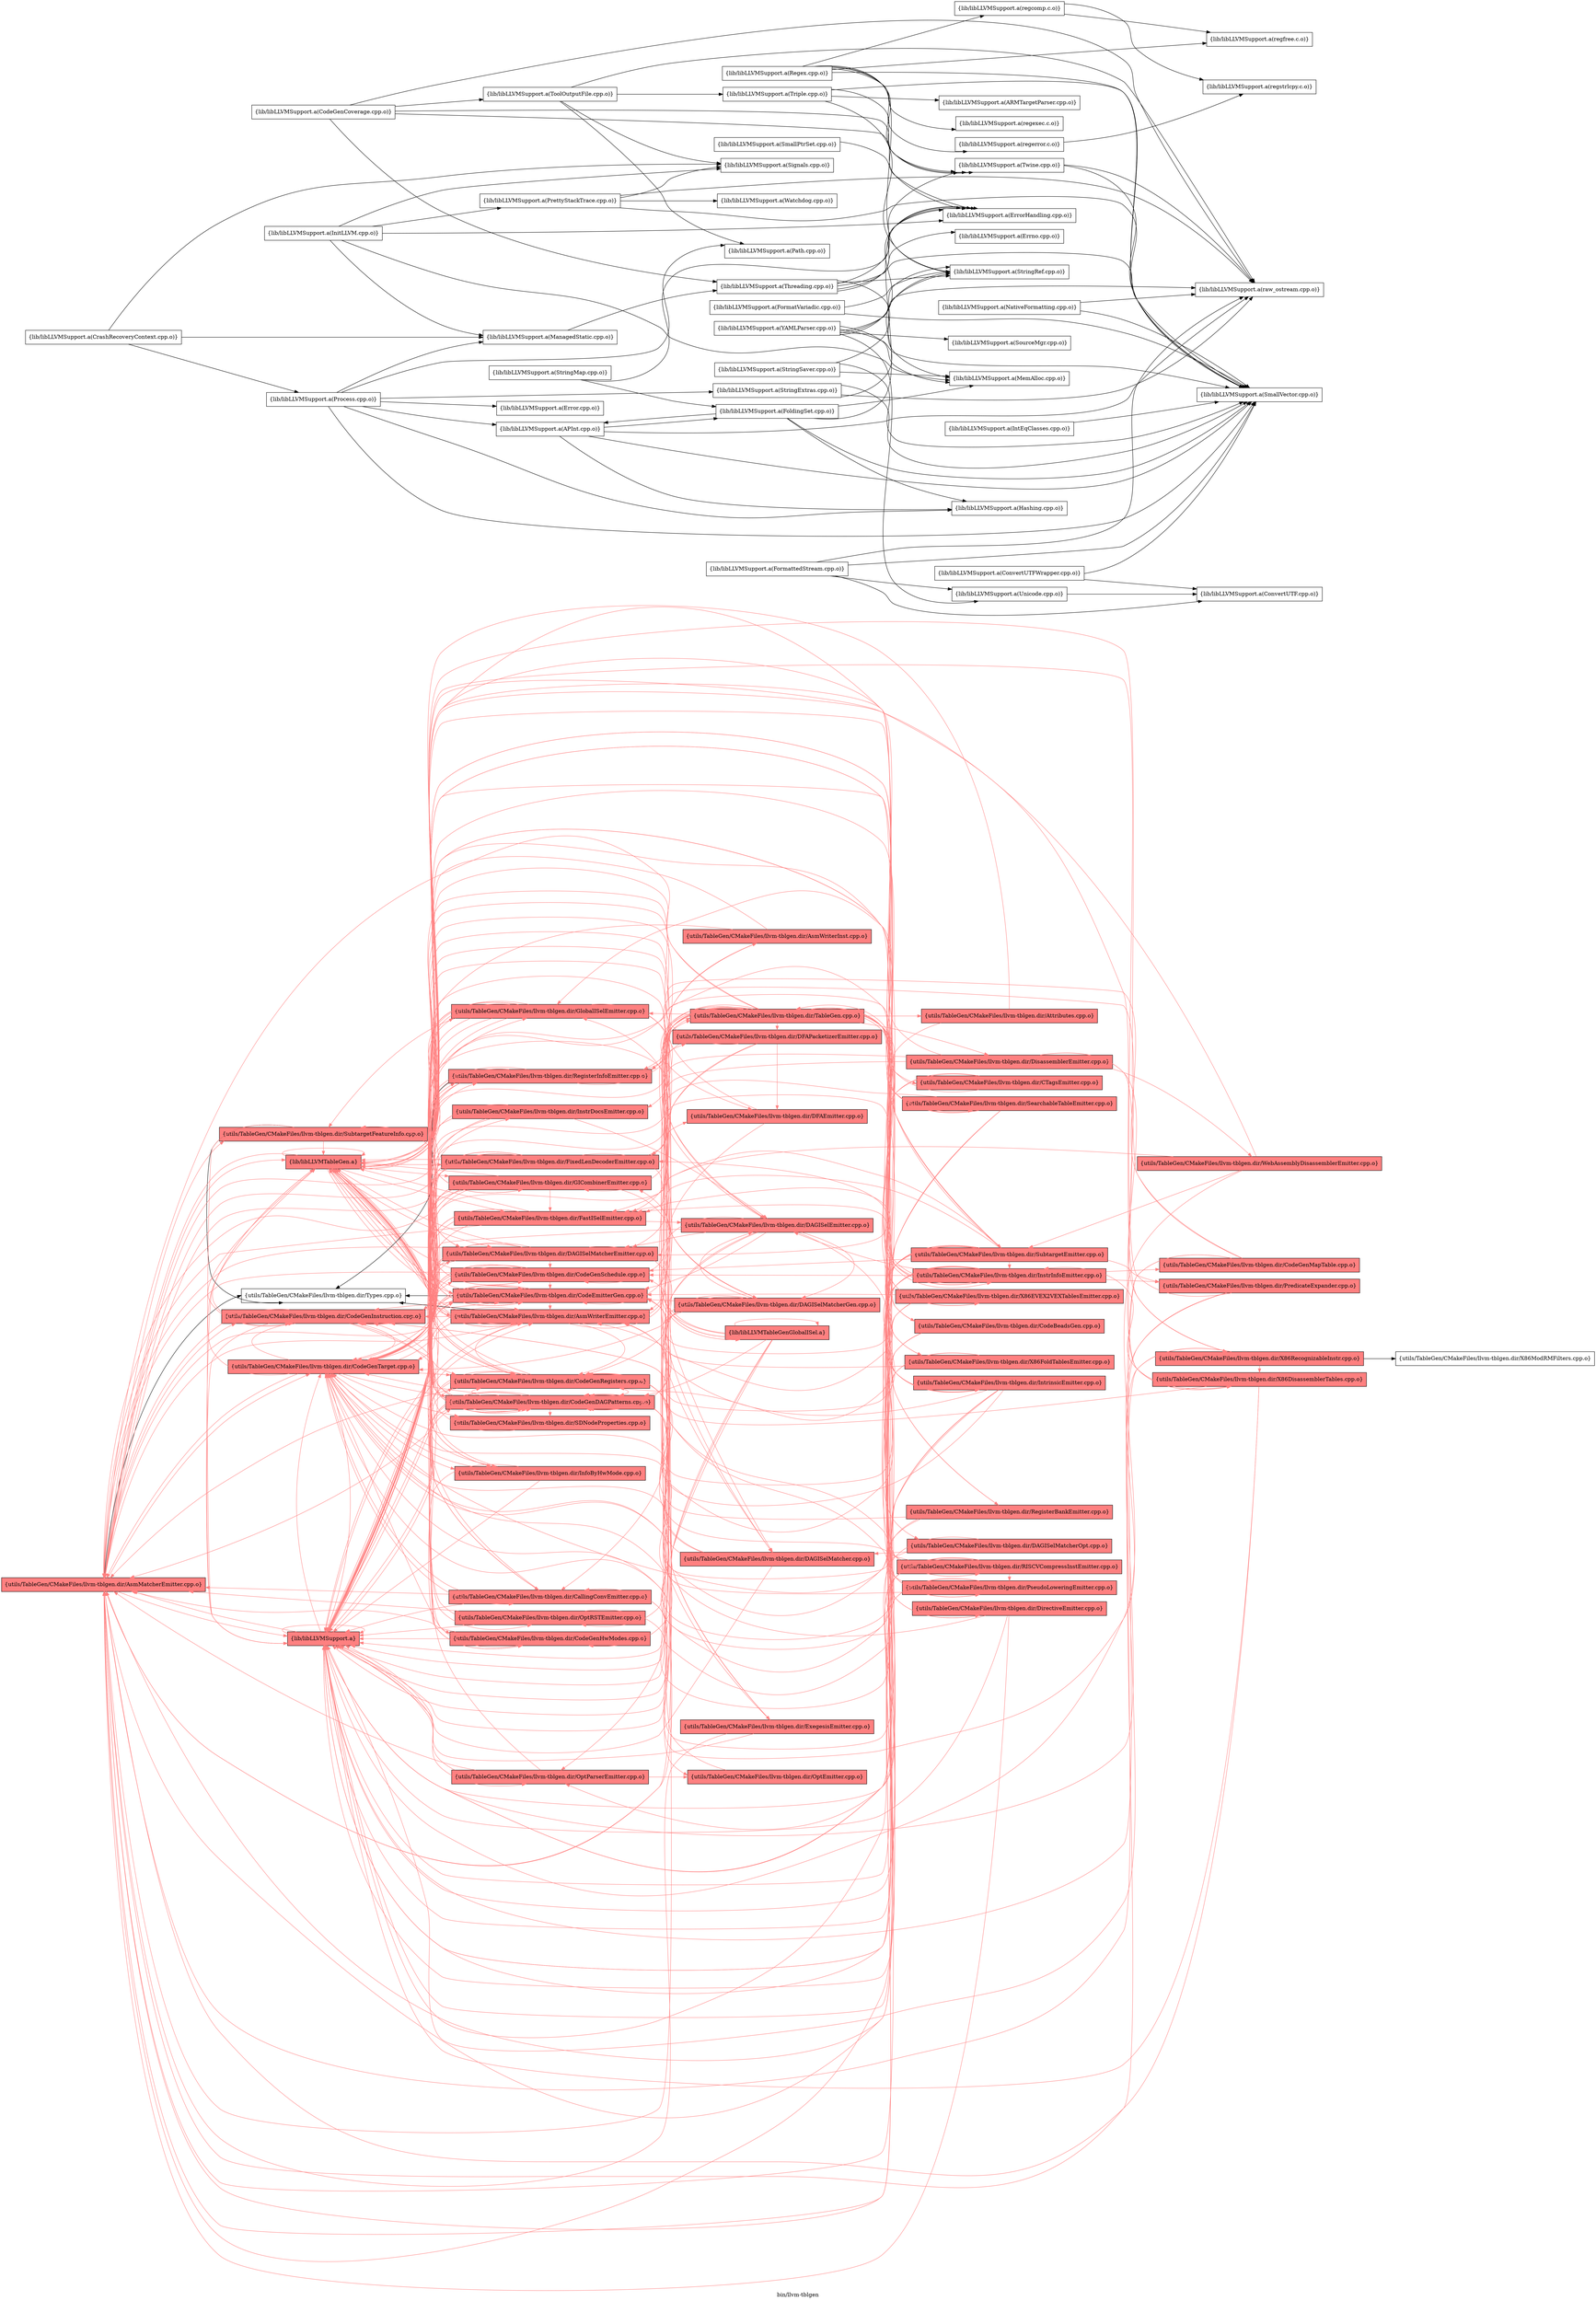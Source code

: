 digraph "bin/llvm-tblgen" {
	label="bin/llvm-tblgen";
	rankdir="LR"
	{ rank=same; Node0x558a8b629988;  }
	{ rank=same; Node0x558a8b62b5f8; Node0x558a8b629848; Node0x558a8b6287b8; Node0x558a8b6278b8; Node0x558a8b628948; Node0x558a8b62b198;  }
	{ rank=same; Node0x558a8b62b2d8; Node0x558a8b62b5a8; Node0x558a8b629cf8; Node0x558a8b62a018; Node0x558a8b62af68; Node0x558a8b629398; Node0x558a8b628998; Node0x558a8b62c188; Node0x558a8b628d08; Node0x558a8b627f48; Node0x558a8b627db8; Node0x558a8b627b38; Node0x558a8b62a068; Node0x558a8b62bb98; Node0x558a8b62b968; Node0x558a8b628628; Node0x558a8b627408; Node0x558a8b6279a8;  }
	{ rank=same; Node0x558a8b62a608; Node0x558a8b628498; Node0x558a8b62c278; Node0x558a8b6290c8; Node0x558a8b6277c8; Node0x558a8b628358; Node0x558a8b629f78; Node0x558a8b62b6e8; Node0x558a8b62a248; Node0x558a8b62b1e8;  }
	{ rank=same; Node0x558a8b629e88; Node0x558a8b62c138; Node0x558a8b62a658; Node0x558a8b62b878; Node0x558a8b6296b8; Node0x558a8b62afb8; Node0x558a8b628d58; Node0x558a8b628858; Node0x558a8b62a838; Node0x558a8b6297a8; Node0x558a8b6294d8; Node0x558a8b62c1d8; Node0x558a8b62b508; Node0x558a8b628ee8; Node0x558a8b627a98;  }
	{ rank=same; Node0x558a8b627688; Node0x558a8b62a5b8; Node0x558a8b62a3d8; Node0x558a8b62add8; Node0x558a8b629488;  }

	Node0x558a8b629988 [shape=record,shape=box,style=filled,fillcolor="1.000000 0.5 1",group=1,label="{utils/TableGen/CMakeFiles/llvm-tblgen.dir/AsmMatcherEmitter.cpp.o}"];
	Node0x558a8b629988 -> Node0x558a8b62b5f8[color="1.000000 0.5 1"];
	Node0x558a8b629988 -> Node0x558a8b629848[color="1.000000 0.5 1"];
	Node0x558a8b629988 -> Node0x558a8b6287b8[color="1.000000 0.5 1"];
	Node0x558a8b629988 -> Node0x558a8b6278b8;
	Node0x558a8b629988 -> Node0x558a8b628948[color="1.000000 0.5 1"];
	Node0x558a8b629988 -> Node0x558a8b62b198[color="1.000000 0.5 1"];
	Node0x558a8b62b5f8 [shape=record,shape=box,style=filled,fillcolor="1.000000 0.5 1",group=1,label="{utils/TableGen/CMakeFiles/llvm-tblgen.dir/CodeGenInstruction.cpp.o}"];
	Node0x558a8b62b5f8 -> Node0x558a8b629988[color="1.000000 0.5 1"];
	Node0x558a8b62b5f8 -> Node0x558a8b62b2d8[color="1.000000 0.5 1"];
	Node0x558a8b62b5f8 -> Node0x558a8b62b5a8[color="1.000000 0.5 1"];
	Node0x558a8b62b5f8 -> Node0x558a8b629cf8[color="1.000000 0.5 1"];
	Node0x558a8b62b5f8 -> Node0x558a8b629848[color="1.000000 0.5 1"];
	Node0x558a8b62b5f8 -> Node0x558a8b628948[color="1.000000 0.5 1"];
	Node0x558a8b62b5f8 -> Node0x558a8b62b198[color="1.000000 0.5 1"];
	Node0x558a8b629848 [shape=record,shape=box,style=filled,fillcolor="1.000000 0.5 1",group=1,label="{utils/TableGen/CMakeFiles/llvm-tblgen.dir/CodeGenTarget.cpp.o}"];
	Node0x558a8b629848 -> Node0x558a8b629988[color="1.000000 0.5 1"];
	Node0x558a8b629848 -> Node0x558a8b62a018[color="1.000000 0.5 1"];
	Node0x558a8b629848 -> Node0x558a8b62b2d8[color="1.000000 0.5 1"];
	Node0x558a8b629848 -> Node0x558a8b62b5a8[color="1.000000 0.5 1"];
	Node0x558a8b629848 -> Node0x558a8b62af68[color="1.000000 0.5 1"];
	Node0x558a8b629848 -> Node0x558a8b62b5f8[color="1.000000 0.5 1"];
	Node0x558a8b629848 -> Node0x558a8b629cf8[color="1.000000 0.5 1"];
	Node0x558a8b629848 -> Node0x558a8b629398[color="1.000000 0.5 1"];
	Node0x558a8b629848 -> Node0x558a8b628998[color="1.000000 0.5 1"];
	Node0x558a8b629848 -> Node0x558a8b62c188[color="1.000000 0.5 1"];
	Node0x558a8b629848 -> Node0x558a8b628948[color="1.000000 0.5 1"];
	Node0x558a8b629848 -> Node0x558a8b62b198[color="1.000000 0.5 1"];
	Node0x558a8b6287b8 [shape=record,shape=box,style=filled,fillcolor="1.000000 0.5 1",group=1,label="{utils/TableGen/CMakeFiles/llvm-tblgen.dir/SubtargetFeatureInfo.cpp.o}"];
	Node0x558a8b6287b8 -> Node0x558a8b628d08[color="1.000000 0.5 1"];
	Node0x558a8b6287b8 -> Node0x558a8b6278b8;
	Node0x558a8b6287b8 -> Node0x558a8b628948[color="1.000000 0.5 1"];
	Node0x558a8b6287b8 -> Node0x558a8b62b198[color="1.000000 0.5 1"];
	Node0x558a8b6278b8 [shape=record,shape=box,group=0,label="{utils/TableGen/CMakeFiles/llvm-tblgen.dir/Types.cpp.o}"];
	Node0x558a8b628948 [shape=record,shape=box,style=filled,fillcolor="1.000000 0.5 1",group=1,label="{lib/libLLVMSupport.a}"];
	Node0x558a8b628948 -> Node0x558a8b629988[color="1.000000 0.5 1"];
	Node0x558a8b628948 -> Node0x558a8b629cf8[color="1.000000 0.5 1"];
	Node0x558a8b628948 -> Node0x558a8b629848[color="1.000000 0.5 1"];
	Node0x558a8b628948 -> Node0x558a8b627f48[color="1.000000 0.5 1"];
	Node0x558a8b628948 -> Node0x558a8b627db8[color="1.000000 0.5 1"];
	Node0x558a8b628948 -> Node0x558a8b627b38[color="1.000000 0.5 1"];
	Node0x558a8b628948 -> Node0x558a8b628948[color="1.000000 0.5 1"];
	Node0x558a8b628948 -> Node0x558a8b628d08[color="1.000000 0.5 1"];
	Node0x558a8b628948 -> Node0x558a8b62b5a8[color="1.000000 0.5 1"];
	Node0x558a8b628948 -> Node0x558a8b62b2d8[color="1.000000 0.5 1"];
	Node0x558a8b628948 -> Node0x558a8b62a068[color="1.000000 0.5 1"];
	Node0x558a8b628948 -> Node0x558a8b62bb98[color="1.000000 0.5 1"];
	Node0x558a8b62b198 [shape=record,shape=box,style=filled,fillcolor="1.000000 0.5 1",group=1,label="{lib/libLLVMTableGen.a}"];
	Node0x558a8b62b198 -> Node0x558a8b628d08[color="1.000000 0.5 1"];
	Node0x558a8b62b198 -> Node0x558a8b628948[color="1.000000 0.5 1"];
	Node0x558a8b62b198 -> Node0x558a8b62b198[color="1.000000 0.5 1"];
	Node0x558a8b62b198 -> Node0x558a8b62b5f8[color="1.000000 0.5 1"];
	Node0x558a8b62b198 -> Node0x558a8b629988[color="1.000000 0.5 1"];
	Node0x558a8b62b198 -> Node0x558a8b629cf8[color="1.000000 0.5 1"];
	Node0x558a8b62b198 -> Node0x558a8b627f48[color="1.000000 0.5 1"];
	Node0x558a8b62b198 -> Node0x558a8b62b968[color="1.000000 0.5 1"];
	Node0x558a8b62b198 -> Node0x558a8b628628[color="1.000000 0.5 1"];
	Node0x558a8b62b198 -> Node0x558a8b627db8[color="1.000000 0.5 1"];
	Node0x558a8b62b198 -> Node0x558a8b62b2d8[color="1.000000 0.5 1"];
	Node0x558a8b62b198 -> Node0x558a8b62b5a8[color="1.000000 0.5 1"];
	Node0x558a8b62b198 -> Node0x558a8b627408[color="1.000000 0.5 1"];
	Node0x558a8b62b198 -> Node0x558a8b62a068[color="1.000000 0.5 1"];
	Node0x558a8b62b198 -> Node0x558a8b6279a8[color="1.000000 0.5 1"];
	Node0x558a8b628d08 [shape=record,shape=box,style=filled,fillcolor="1.000000 0.5 1",group=1,label="{utils/TableGen/CMakeFiles/llvm-tblgen.dir/AsmWriterEmitter.cpp.o}"];
	Node0x558a8b628d08 -> Node0x558a8b629988[color="1.000000 0.5 1"];
	Node0x558a8b628d08 -> Node0x558a8b62a608[color="1.000000 0.5 1"];
	Node0x558a8b628d08 -> Node0x558a8b62b5f8[color="1.000000 0.5 1"];
	Node0x558a8b628d08 -> Node0x558a8b629cf8[color="1.000000 0.5 1"];
	Node0x558a8b628d08 -> Node0x558a8b629848[color="1.000000 0.5 1"];
	Node0x558a8b628d08 -> Node0x558a8b628498[color="1.000000 0.5 1"];
	Node0x558a8b628d08 -> Node0x558a8b6278b8;
	Node0x558a8b628d08 -> Node0x558a8b628948[color="1.000000 0.5 1"];
	Node0x558a8b628d08 -> Node0x558a8b62b198[color="1.000000 0.5 1"];
	Node0x558a8b62a608 [shape=record,shape=box,style=filled,fillcolor="1.000000 0.5 1",group=1,label="{utils/TableGen/CMakeFiles/llvm-tblgen.dir/AsmWriterInst.cpp.o}"];
	Node0x558a8b62a608 -> Node0x558a8b629988[color="1.000000 0.5 1"];
	Node0x558a8b62a608 -> Node0x558a8b62b5f8[color="1.000000 0.5 1"];
	Node0x558a8b62a608 -> Node0x558a8b62b198[color="1.000000 0.5 1"];
	Node0x558a8b629cf8 [shape=record,shape=box,style=filled,fillcolor="1.000000 0.5 1",group=1,label="{utils/TableGen/CMakeFiles/llvm-tblgen.dir/CodeGenRegisters.cpp.o}"];
	Node0x558a8b629cf8 -> Node0x558a8b629988[color="1.000000 0.5 1"];
	Node0x558a8b629cf8 -> Node0x558a8b628d08[color="1.000000 0.5 1"];
	Node0x558a8b629cf8 -> Node0x558a8b62b2d8[color="1.000000 0.5 1"];
	Node0x558a8b629cf8 -> Node0x558a8b62b5a8[color="1.000000 0.5 1"];
	Node0x558a8b629cf8 -> Node0x558a8b628998[color="1.000000 0.5 1"];
	Node0x558a8b629cf8 -> Node0x558a8b628948[color="1.000000 0.5 1"];
	Node0x558a8b629cf8 -> Node0x558a8b62b198[color="1.000000 0.5 1"];
	Node0x558a8b628498 [shape=record,shape=box,style=filled,fillcolor="1.000000 0.5 1",group=1,label="{utils/TableGen/CMakeFiles/llvm-tblgen.dir/TableGen.cpp.o}"];
	Node0x558a8b628498 -> Node0x558a8b629988[color="1.000000 0.5 1"];
	Node0x558a8b628498 -> Node0x558a8b628d08[color="1.000000 0.5 1"];
	Node0x558a8b628498 -> Node0x558a8b629e88[color="1.000000 0.5 1"];
	Node0x558a8b628498 -> Node0x558a8b62a018[color="1.000000 0.5 1"];
	Node0x558a8b628498 -> Node0x558a8b62c138[color="1.000000 0.5 1"];
	Node0x558a8b628498 -> Node0x558a8b62b2d8[color="1.000000 0.5 1"];
	Node0x558a8b628498 -> Node0x558a8b629848[color="1.000000 0.5 1"];
	Node0x558a8b628498 -> Node0x558a8b6290c8[color="1.000000 0.5 1"];
	Node0x558a8b628498 -> Node0x558a8b627f48[color="1.000000 0.5 1"];
	Node0x558a8b628498 -> Node0x558a8b62a248[color="1.000000 0.5 1"];
	Node0x558a8b628498 -> Node0x558a8b629f78[color="1.000000 0.5 1"];
	Node0x558a8b628498 -> Node0x558a8b62a658[color="1.000000 0.5 1"];
	Node0x558a8b628498 -> Node0x558a8b62b878[color="1.000000 0.5 1"];
	Node0x558a8b628498 -> Node0x558a8b62b1e8[color="1.000000 0.5 1"];
	Node0x558a8b628498 -> Node0x558a8b62b968[color="1.000000 0.5 1"];
	Node0x558a8b628498 -> Node0x558a8b628628[color="1.000000 0.5 1"];
	Node0x558a8b628498 -> Node0x558a8b627db8[color="1.000000 0.5 1"];
	Node0x558a8b628498 -> Node0x558a8b6296b8[color="1.000000 0.5 1"];
	Node0x558a8b628498 -> Node0x558a8b62bb98[color="1.000000 0.5 1"];
	Node0x558a8b628498 -> Node0x558a8b62afb8[color="1.000000 0.5 1"];
	Node0x558a8b628498 -> Node0x558a8b627b38[color="1.000000 0.5 1"];
	Node0x558a8b628498 -> Node0x558a8b627408[color="1.000000 0.5 1"];
	Node0x558a8b628498 -> Node0x558a8b628d58[color="1.000000 0.5 1"];
	Node0x558a8b628498 -> Node0x558a8b628858[color="1.000000 0.5 1"];
	Node0x558a8b628498 -> Node0x558a8b62a838[color="1.000000 0.5 1"];
	Node0x558a8b628498 -> Node0x558a8b62a068[color="1.000000 0.5 1"];
	Node0x558a8b628498 -> Node0x558a8b6297a8[color="1.000000 0.5 1"];
	Node0x558a8b628498 -> Node0x558a8b6294d8[color="1.000000 0.5 1"];
	Node0x558a8b628498 -> Node0x558a8b62c1d8[color="1.000000 0.5 1"];
	Node0x558a8b628498 -> Node0x558a8b62b508[color="1.000000 0.5 1"];
	Node0x558a8b628498 -> Node0x558a8b628ee8[color="1.000000 0.5 1"];
	Node0x558a8b628498 -> Node0x558a8b628948[color="1.000000 0.5 1"];
	Node0x558a8b628498 -> Node0x558a8b62b198[color="1.000000 0.5 1"];
	Node0x558a8b629e88 [shape=record,shape=box,style=filled,fillcolor="1.000000 0.5 1",group=1,label="{utils/TableGen/CMakeFiles/llvm-tblgen.dir/Attributes.cpp.o}"];
	Node0x558a8b629e88 -> Node0x558a8b628948[color="1.000000 0.5 1"];
	Node0x558a8b629e88 -> Node0x558a8b62b198[color="1.000000 0.5 1"];
	Node0x558a8b62a018 [shape=record,shape=box,style=filled,fillcolor="1.000000 0.5 1",group=1,label="{utils/TableGen/CMakeFiles/llvm-tblgen.dir/CallingConvEmitter.cpp.o}"];
	Node0x558a8b62a018 -> Node0x558a8b629988[color="1.000000 0.5 1"];
	Node0x558a8b62a018 -> Node0x558a8b629848[color="1.000000 0.5 1"];
	Node0x558a8b62a018 -> Node0x558a8b628948[color="1.000000 0.5 1"];
	Node0x558a8b62a018 -> Node0x558a8b62b198[color="1.000000 0.5 1"];
	Node0x558a8b62c138 [shape=record,shape=box,style=filled,fillcolor="1.000000 0.5 1",group=1,label="{utils/TableGen/CMakeFiles/llvm-tblgen.dir/CodeBeadsGen.cpp.o}"];
	Node0x558a8b62c138 -> Node0x558a8b629848[color="1.000000 0.5 1"];
	Node0x558a8b62c138 -> Node0x558a8b628948[color="1.000000 0.5 1"];
	Node0x558a8b62c138 -> Node0x558a8b62b198[color="1.000000 0.5 1"];
	Node0x558a8b62b2d8 [shape=record,shape=box,style=filled,fillcolor="1.000000 0.5 1",group=1,label="{utils/TableGen/CMakeFiles/llvm-tblgen.dir/CodeEmitterGen.cpp.o}"];
	Node0x558a8b62b2d8 -> Node0x558a8b629988[color="1.000000 0.5 1"];
	Node0x558a8b62b2d8 -> Node0x558a8b628d08[color="1.000000 0.5 1"];
	Node0x558a8b62b2d8 -> Node0x558a8b62b5f8[color="1.000000 0.5 1"];
	Node0x558a8b62b2d8 -> Node0x558a8b629848[color="1.000000 0.5 1"];
	Node0x558a8b62b2d8 -> Node0x558a8b628998[color="1.000000 0.5 1"];
	Node0x558a8b62b2d8 -> Node0x558a8b6287b8[color="1.000000 0.5 1"];
	Node0x558a8b62b2d8 -> Node0x558a8b6278b8;
	Node0x558a8b62b2d8 -> Node0x558a8b628948[color="1.000000 0.5 1"];
	Node0x558a8b62b2d8 -> Node0x558a8b62b198[color="1.000000 0.5 1"];
	Node0x558a8b628998 [shape=record,shape=box,style=filled,fillcolor="1.000000 0.5 1",group=1,label="{utils/TableGen/CMakeFiles/llvm-tblgen.dir/InfoByHwMode.cpp.o}"];
	Node0x558a8b628998 -> Node0x558a8b62af68[color="1.000000 0.5 1"];
	Node0x558a8b628998 -> Node0x558a8b629848[color="1.000000 0.5 1"];
	Node0x558a8b628998 -> Node0x558a8b628948[color="1.000000 0.5 1"];
	Node0x558a8b628998 -> Node0x558a8b62b198[color="1.000000 0.5 1"];
	Node0x558a8b62b5a8 [shape=record,shape=box,style=filled,fillcolor="1.000000 0.5 1",group=1,label="{utils/TableGen/CMakeFiles/llvm-tblgen.dir/CodeGenDAGPatterns.cpp.o}"];
	Node0x558a8b62b5a8 -> Node0x558a8b629988[color="1.000000 0.5 1"];
	Node0x558a8b62b5a8 -> Node0x558a8b628d08[color="1.000000 0.5 1"];
	Node0x558a8b62b5a8 -> Node0x558a8b62a018[color="1.000000 0.5 1"];
	Node0x558a8b62b5a8 -> Node0x558a8b62b2d8[color="1.000000 0.5 1"];
	Node0x558a8b62b5a8 -> Node0x558a8b62b5f8[color="1.000000 0.5 1"];
	Node0x558a8b62b5a8 -> Node0x558a8b629cf8[color="1.000000 0.5 1"];
	Node0x558a8b62b5a8 -> Node0x558a8b629848[color="1.000000 0.5 1"];
	Node0x558a8b62b5a8 -> Node0x558a8b628998[color="1.000000 0.5 1"];
	Node0x558a8b62b5a8 -> Node0x558a8b62c188[color="1.000000 0.5 1"];
	Node0x558a8b62b5a8 -> Node0x558a8b628948[color="1.000000 0.5 1"];
	Node0x558a8b62b5a8 -> Node0x558a8b62b198[color="1.000000 0.5 1"];
	Node0x558a8b62c188 [shape=record,shape=box,style=filled,fillcolor="1.000000 0.5 1",group=1,label="{utils/TableGen/CMakeFiles/llvm-tblgen.dir/SDNodeProperties.cpp.o}"];
	Node0x558a8b62c188 -> Node0x558a8b62b198[color="1.000000 0.5 1"];
	Node0x558a8b62af68 [shape=record,shape=box,style=filled,fillcolor="1.000000 0.5 1",group=1,label="{utils/TableGen/CMakeFiles/llvm-tblgen.dir/CodeGenHwModes.cpp.o}"];
	Node0x558a8b62af68 -> Node0x558a8b629988[color="1.000000 0.5 1"];
	Node0x558a8b62af68 -> Node0x558a8b628948[color="1.000000 0.5 1"];
	Node0x558a8b62af68 -> Node0x558a8b62b198[color="1.000000 0.5 1"];
	Node0x558a8b62add8 [shape=record,shape=box,style=filled,fillcolor="1.000000 0.5 1",group=1,label="{utils/TableGen/CMakeFiles/llvm-tblgen.dir/CodeGenMapTable.cpp.o}"];
	Node0x558a8b62add8 -> Node0x558a8b629988[color="1.000000 0.5 1"];
	Node0x558a8b62add8 -> Node0x558a8b629848[color="1.000000 0.5 1"];
	Node0x558a8b62add8 -> Node0x558a8b628948[color="1.000000 0.5 1"];
	Node0x558a8b62add8 -> Node0x558a8b62b198[color="1.000000 0.5 1"];
	Node0x558a8b629398 [shape=record,shape=box,style=filled,fillcolor="1.000000 0.5 1",group=1,label="{utils/TableGen/CMakeFiles/llvm-tblgen.dir/CodeGenSchedule.cpp.o}"];
	Node0x558a8b629398 -> Node0x558a8b629988[color="1.000000 0.5 1"];
	Node0x558a8b629398 -> Node0x558a8b628d08[color="1.000000 0.5 1"];
	Node0x558a8b629398 -> Node0x558a8b62a018[color="1.000000 0.5 1"];
	Node0x558a8b629398 -> Node0x558a8b62b2d8[color="1.000000 0.5 1"];
	Node0x558a8b629398 -> Node0x558a8b62b5a8[color="1.000000 0.5 1"];
	Node0x558a8b629398 -> Node0x558a8b629cf8[color="1.000000 0.5 1"];
	Node0x558a8b629398 -> Node0x558a8b629848[color="1.000000 0.5 1"];
	Node0x558a8b629398 -> Node0x558a8b628948[color="1.000000 0.5 1"];
	Node0x558a8b629398 -> Node0x558a8b62b198[color="1.000000 0.5 1"];
	Node0x558a8b6290c8 [shape=record,shape=box,style=filled,fillcolor="1.000000 0.5 1",group=1,label="{utils/TableGen/CMakeFiles/llvm-tblgen.dir/DAGISelEmitter.cpp.o}"];
	Node0x558a8b6290c8 -> Node0x558a8b62b2d8[color="1.000000 0.5 1"];
	Node0x558a8b6290c8 -> Node0x558a8b62b5a8[color="1.000000 0.5 1"];
	Node0x558a8b6290c8 -> Node0x558a8b629848[color="1.000000 0.5 1"];
	Node0x558a8b6290c8 -> Node0x558a8b627f48[color="1.000000 0.5 1"];
	Node0x558a8b6290c8 -> Node0x558a8b6277c8[color="1.000000 0.5 1"];
	Node0x558a8b6290c8 -> Node0x558a8b627a98[color="1.000000 0.5 1"];
	Node0x558a8b6290c8 -> Node0x558a8b62c278[color="1.000000 0.5 1"];
	Node0x558a8b6290c8 -> Node0x558a8b628948[color="1.000000 0.5 1"];
	Node0x558a8b6290c8 -> Node0x558a8b62b198[color="1.000000 0.5 1"];
	Node0x558a8b627f48 [shape=record,shape=box,style=filled,fillcolor="1.000000 0.5 1",group=1,label="{utils/TableGen/CMakeFiles/llvm-tblgen.dir/DAGISelMatcherEmitter.cpp.o}"];
	Node0x558a8b627f48 -> Node0x558a8b629988[color="1.000000 0.5 1"];
	Node0x558a8b627f48 -> Node0x558a8b628d08[color="1.000000 0.5 1"];
	Node0x558a8b627f48 -> Node0x558a8b62b5a8[color="1.000000 0.5 1"];
	Node0x558a8b627f48 -> Node0x558a8b62af68[color="1.000000 0.5 1"];
	Node0x558a8b627f48 -> Node0x558a8b629398[color="1.000000 0.5 1"];
	Node0x558a8b627f48 -> Node0x558a8b629848[color="1.000000 0.5 1"];
	Node0x558a8b627f48 -> Node0x558a8b62c278[color="1.000000 0.5 1"];
	Node0x558a8b627f48 -> Node0x558a8b628948[color="1.000000 0.5 1"];
	Node0x558a8b627f48 -> Node0x558a8b62b198[color="1.000000 0.5 1"];
	Node0x558a8b6277c8 [shape=record,shape=box,style=filled,fillcolor="1.000000 0.5 1",group=1,label="{utils/TableGen/CMakeFiles/llvm-tblgen.dir/DAGISelMatcherGen.cpp.o}"];
	Node0x558a8b6277c8 -> Node0x558a8b629988[color="1.000000 0.5 1"];
	Node0x558a8b6277c8 -> Node0x558a8b62b2d8[color="1.000000 0.5 1"];
	Node0x558a8b6277c8 -> Node0x558a8b62b5a8[color="1.000000 0.5 1"];
	Node0x558a8b6277c8 -> Node0x558a8b62b5f8[color="1.000000 0.5 1"];
	Node0x558a8b6277c8 -> Node0x558a8b629cf8[color="1.000000 0.5 1"];
	Node0x558a8b6277c8 -> Node0x558a8b629848[color="1.000000 0.5 1"];
	Node0x558a8b6277c8 -> Node0x558a8b6290c8[color="1.000000 0.5 1"];
	Node0x558a8b6277c8 -> Node0x558a8b62c278[color="1.000000 0.5 1"];
	Node0x558a8b6277c8 -> Node0x558a8b628948[color="1.000000 0.5 1"];
	Node0x558a8b6277c8 -> Node0x558a8b62b198[color="1.000000 0.5 1"];
	Node0x558a8b627a98 [shape=record,shape=box,style=filled,fillcolor="1.000000 0.5 1",group=1,label="{utils/TableGen/CMakeFiles/llvm-tblgen.dir/DAGISelMatcherOpt.cpp.o}"];
	Node0x558a8b627a98 -> Node0x558a8b62b5a8[color="1.000000 0.5 1"];
	Node0x558a8b627a98 -> Node0x558a8b62c278[color="1.000000 0.5 1"];
	Node0x558a8b627a98 -> Node0x558a8b628948[color="1.000000 0.5 1"];
	Node0x558a8b62c278 [shape=record,shape=box,style=filled,fillcolor="1.000000 0.5 1",group=1,label="{utils/TableGen/CMakeFiles/llvm-tblgen.dir/DAGISelMatcher.cpp.o}"];
	Node0x558a8b62c278 -> Node0x558a8b62b5a8[color="1.000000 0.5 1"];
	Node0x558a8b62c278 -> Node0x558a8b629cf8[color="1.000000 0.5 1"];
	Node0x558a8b62c278 -> Node0x558a8b629848[color="1.000000 0.5 1"];
	Node0x558a8b62c278 -> Node0x558a8b628948[color="1.000000 0.5 1"];
	Node0x558a8b62a248 [shape=record,shape=box,style=filled,fillcolor="1.000000 0.5 1",group=1,label="{utils/TableGen/CMakeFiles/llvm-tblgen.dir/DFAEmitter.cpp.o}"];
	Node0x558a8b62a248 -> Node0x558a8b628948[color="1.000000 0.5 1"];
	Node0x558a8b62a248 -> Node0x558a8b62b198[color="1.000000 0.5 1"];
	Node0x558a8b629f78 [shape=record,shape=box,style=filled,fillcolor="1.000000 0.5 1",group=1,label="{utils/TableGen/CMakeFiles/llvm-tblgen.dir/DFAPacketizerEmitter.cpp.o}"];
	Node0x558a8b629f78 -> Node0x558a8b629398[color="1.000000 0.5 1"];
	Node0x558a8b629f78 -> Node0x558a8b629848[color="1.000000 0.5 1"];
	Node0x558a8b629f78 -> Node0x558a8b62a248[color="1.000000 0.5 1"];
	Node0x558a8b629f78 -> Node0x558a8b628948[color="1.000000 0.5 1"];
	Node0x558a8b629f78 -> Node0x558a8b62b198[color="1.000000 0.5 1"];
	Node0x558a8b62a658 [shape=record,shape=box,style=filled,fillcolor="1.000000 0.5 1",group=1,label="{utils/TableGen/CMakeFiles/llvm-tblgen.dir/DirectiveEmitter.cpp.o}"];
	Node0x558a8b62a658 -> Node0x558a8b629988[color="1.000000 0.5 1"];
	Node0x558a8b62a658 -> Node0x558a8b62b5a8[color="1.000000 0.5 1"];
	Node0x558a8b62a658 -> Node0x558a8b628948[color="1.000000 0.5 1"];
	Node0x558a8b62a658 -> Node0x558a8b62b198[color="1.000000 0.5 1"];
	Node0x558a8b62b878 [shape=record,shape=box,style=filled,fillcolor="1.000000 0.5 1",group=1,label="{utils/TableGen/CMakeFiles/llvm-tblgen.dir/DisassemblerEmitter.cpp.o}"];
	Node0x558a8b62b878 -> Node0x558a8b629848[color="1.000000 0.5 1"];
	Node0x558a8b62b878 -> Node0x558a8b6279a8[color="1.000000 0.5 1"];
	Node0x558a8b62b878 -> Node0x558a8b627688[color="1.000000 0.5 1"];
	Node0x558a8b62b878 -> Node0x558a8b62a5b8[color="1.000000 0.5 1"];
	Node0x558a8b62b878 -> Node0x558a8b62a3d8[color="1.000000 0.5 1"];
	Node0x558a8b62b878 -> Node0x558a8b62b198[color="1.000000 0.5 1"];
	Node0x558a8b6279a8 [shape=record,shape=box,style=filled,fillcolor="1.000000 0.5 1",group=1,label="{utils/TableGen/CMakeFiles/llvm-tblgen.dir/FixedLenDecoderEmitter.cpp.o}"];
	Node0x558a8b6279a8 -> Node0x558a8b629988[color="1.000000 0.5 1"];
	Node0x558a8b6279a8 -> Node0x558a8b628d08[color="1.000000 0.5 1"];
	Node0x558a8b6279a8 -> Node0x558a8b62a018[color="1.000000 0.5 1"];
	Node0x558a8b6279a8 -> Node0x558a8b62b2d8[color="1.000000 0.5 1"];
	Node0x558a8b6279a8 -> Node0x558a8b62b5a8[color="1.000000 0.5 1"];
	Node0x558a8b6279a8 -> Node0x558a8b62b5f8[color="1.000000 0.5 1"];
	Node0x558a8b6279a8 -> Node0x558a8b629cf8[color="1.000000 0.5 1"];
	Node0x558a8b6279a8 -> Node0x558a8b629398[color="1.000000 0.5 1"];
	Node0x558a8b6279a8 -> Node0x558a8b629848[color="1.000000 0.5 1"];
	Node0x558a8b6279a8 -> Node0x558a8b62a248[color="1.000000 0.5 1"];
	Node0x558a8b6279a8 -> Node0x558a8b62b1e8[color="1.000000 0.5 1"];
	Node0x558a8b6279a8 -> Node0x558a8b628998[color="1.000000 0.5 1"];
	Node0x558a8b6279a8 -> Node0x558a8b628948[color="1.000000 0.5 1"];
	Node0x558a8b6279a8 -> Node0x558a8b62b198[color="1.000000 0.5 1"];
	Node0x558a8b627688 [shape=record,shape=box,style=filled,fillcolor="1.000000 0.5 1",group=1,label="{utils/TableGen/CMakeFiles/llvm-tblgen.dir/X86DisassemblerTables.cpp.o}"];
	Node0x558a8b627688 -> Node0x558a8b629988[color="1.000000 0.5 1"];
	Node0x558a8b627688 -> Node0x558a8b628d08[color="1.000000 0.5 1"];
	Node0x558a8b627688 -> Node0x558a8b6296b8[color="1.000000 0.5 1"];
	Node0x558a8b627688 -> Node0x558a8b62a068[color="1.000000 0.5 1"];
	Node0x558a8b627688 -> Node0x558a8b628948[color="1.000000 0.5 1"];
	Node0x558a8b62a5b8 [shape=record,shape=box,style=filled,fillcolor="1.000000 0.5 1",group=1,label="{utils/TableGen/CMakeFiles/llvm-tblgen.dir/X86RecognizableInstr.cpp.o}"];
	Node0x558a8b62a5b8 -> Node0x558a8b629988[color="1.000000 0.5 1"];
	Node0x558a8b62a5b8 -> Node0x558a8b627688[color="1.000000 0.5 1"];
	Node0x558a8b62a5b8 -> Node0x558a8b62b288;
	Node0x558a8b62a5b8 -> Node0x558a8b628948[color="1.000000 0.5 1"];
	Node0x558a8b62a5b8 -> Node0x558a8b62b198[color="1.000000 0.5 1"];
	Node0x558a8b62a3d8 [shape=record,shape=box,style=filled,fillcolor="1.000000 0.5 1",group=1,label="{utils/TableGen/CMakeFiles/llvm-tblgen.dir/WebAssemblyDisassemblerEmitter.cpp.o}"];
	Node0x558a8b62a3d8 -> Node0x558a8b62b968[color="1.000000 0.5 1"];
	Node0x558a8b62a3d8 -> Node0x558a8b6294d8[color="1.000000 0.5 1"];
	Node0x558a8b62a3d8 -> Node0x558a8b628948[color="1.000000 0.5 1"];
	Node0x558a8b62a3d8 -> Node0x558a8b62b198[color="1.000000 0.5 1"];
	Node0x558a8b62b1e8 [shape=record,shape=box,style=filled,fillcolor="1.000000 0.5 1",group=1,label="{utils/TableGen/CMakeFiles/llvm-tblgen.dir/ExegesisEmitter.cpp.o}"];
	Node0x558a8b62b1e8 -> Node0x558a8b629988[color="1.000000 0.5 1"];
	Node0x558a8b62b1e8 -> Node0x558a8b628948[color="1.000000 0.5 1"];
	Node0x558a8b62b1e8 -> Node0x558a8b62b198[color="1.000000 0.5 1"];
	Node0x558a8b62b968 [shape=record,shape=box,style=filled,fillcolor="1.000000 0.5 1",group=1,label="{utils/TableGen/CMakeFiles/llvm-tblgen.dir/FastISelEmitter.cpp.o}"];
	Node0x558a8b62b968 -> Node0x558a8b629988[color="1.000000 0.5 1"];
	Node0x558a8b62b968 -> Node0x558a8b628d08[color="1.000000 0.5 1"];
	Node0x558a8b62b968 -> Node0x558a8b62b2d8[color="1.000000 0.5 1"];
	Node0x558a8b62b968 -> Node0x558a8b62b5a8[color="1.000000 0.5 1"];
	Node0x558a8b62b968 -> Node0x558a8b629cf8[color="1.000000 0.5 1"];
	Node0x558a8b62b968 -> Node0x558a8b629848[color="1.000000 0.5 1"];
	Node0x558a8b62b968 -> Node0x558a8b6290c8[color="1.000000 0.5 1"];
	Node0x558a8b62b968 -> Node0x558a8b628948[color="1.000000 0.5 1"];
	Node0x558a8b62b968 -> Node0x558a8b62b198[color="1.000000 0.5 1"];
	Node0x558a8b628628 [shape=record,shape=box,style=filled,fillcolor="1.000000 0.5 1",group=1,label="{utils/TableGen/CMakeFiles/llvm-tblgen.dir/GICombinerEmitter.cpp.o}"];
	Node0x558a8b628628 -> Node0x558a8b629988[color="1.000000 0.5 1"];
	Node0x558a8b628628 -> Node0x558a8b62b2d8[color="1.000000 0.5 1"];
	Node0x558a8b628628 -> Node0x558a8b62b5a8[color="1.000000 0.5 1"];
	Node0x558a8b628628 -> Node0x558a8b62b5f8[color="1.000000 0.5 1"];
	Node0x558a8b628628 -> Node0x558a8b629cf8[color="1.000000 0.5 1"];
	Node0x558a8b628628 -> Node0x558a8b629848[color="1.000000 0.5 1"];
	Node0x558a8b628628 -> Node0x558a8b627f48[color="1.000000 0.5 1"];
	Node0x558a8b628628 -> Node0x558a8b62b968[color="1.000000 0.5 1"];
	Node0x558a8b628628 -> Node0x558a8b628948[color="1.000000 0.5 1"];
	Node0x558a8b628628 -> Node0x558a8b62b198[color="1.000000 0.5 1"];
	Node0x558a8b628628 -> Node0x558a8b62b6e8[color="1.000000 0.5 1"];
	Node0x558a8b62b6e8 [shape=record,shape=box,style=filled,fillcolor="1.000000 0.5 1",group=1,label="{lib/libLLVMTableGenGlobalISel.a}"];
	Node0x558a8b62b6e8 -> Node0x558a8b628948[color="1.000000 0.5 1"];
	Node0x558a8b62b6e8 -> Node0x558a8b62b198[color="1.000000 0.5 1"];
	Node0x558a8b62b6e8 -> Node0x558a8b62b6e8[color="1.000000 0.5 1"];
	Node0x558a8b62b6e8 -> Node0x558a8b629988[color="1.000000 0.5 1"];
	Node0x558a8b62b6e8 -> Node0x558a8b62af68[color="1.000000 0.5 1"];
	Node0x558a8b62b6e8 -> Node0x558a8b628628[color="1.000000 0.5 1"];
	Node0x558a8b62b6e8 -> Node0x558a8b62b5a8[color="1.000000 0.5 1"];
	Node0x558a8b62b6e8 -> Node0x558a8b629398[color="1.000000 0.5 1"];
	Node0x558a8b62b6e8 -> Node0x558a8b627db8[color="1.000000 0.5 1"];
	Node0x558a8b627db8 [shape=record,shape=box,style=filled,fillcolor="1.000000 0.5 1",group=1,label="{utils/TableGen/CMakeFiles/llvm-tblgen.dir/GlobalISelEmitter.cpp.o}"];
	Node0x558a8b627db8 -> Node0x558a8b629988[color="1.000000 0.5 1"];
	Node0x558a8b627db8 -> Node0x558a8b628d08[color="1.000000 0.5 1"];
	Node0x558a8b627db8 -> Node0x558a8b62a018[color="1.000000 0.5 1"];
	Node0x558a8b627db8 -> Node0x558a8b62b2d8[color="1.000000 0.5 1"];
	Node0x558a8b627db8 -> Node0x558a8b62b5a8[color="1.000000 0.5 1"];
	Node0x558a8b627db8 -> Node0x558a8b62af68[color="1.000000 0.5 1"];
	Node0x558a8b627db8 -> Node0x558a8b62b5f8[color="1.000000 0.5 1"];
	Node0x558a8b627db8 -> Node0x558a8b629cf8[color="1.000000 0.5 1"];
	Node0x558a8b627db8 -> Node0x558a8b629398[color="1.000000 0.5 1"];
	Node0x558a8b627db8 -> Node0x558a8b629848[color="1.000000 0.5 1"];
	Node0x558a8b627db8 -> Node0x558a8b6290c8[color="1.000000 0.5 1"];
	Node0x558a8b627db8 -> Node0x558a8b627f48[color="1.000000 0.5 1"];
	Node0x558a8b627db8 -> Node0x558a8b6277c8[color="1.000000 0.5 1"];
	Node0x558a8b627db8 -> Node0x558a8b628628[color="1.000000 0.5 1"];
	Node0x558a8b627db8 -> Node0x558a8b6287b8[color="1.000000 0.5 1"];
	Node0x558a8b627db8 -> Node0x558a8b628948[color="1.000000 0.5 1"];
	Node0x558a8b627db8 -> Node0x558a8b62b198[color="1.000000 0.5 1"];
	Node0x558a8b6296b8 [shape=record,shape=box,style=filled,fillcolor="1.000000 0.5 1",group=1,label="{utils/TableGen/CMakeFiles/llvm-tblgen.dir/InstrInfoEmitter.cpp.o}"];
	Node0x558a8b6296b8 -> Node0x558a8b629988[color="1.000000 0.5 1"];
	Node0x558a8b6296b8 -> Node0x558a8b628d08[color="1.000000 0.5 1"];
	Node0x558a8b6296b8 -> Node0x558a8b62b5a8[color="1.000000 0.5 1"];
	Node0x558a8b6296b8 -> Node0x558a8b62add8[color="1.000000 0.5 1"];
	Node0x558a8b6296b8 -> Node0x558a8b629cf8[color="1.000000 0.5 1"];
	Node0x558a8b6296b8 -> Node0x558a8b629398[color="1.000000 0.5 1"];
	Node0x558a8b6296b8 -> Node0x558a8b629848[color="1.000000 0.5 1"];
	Node0x558a8b6296b8 -> Node0x558a8b6290c8[color="1.000000 0.5 1"];
	Node0x558a8b6296b8 -> Node0x558a8b62b968[color="1.000000 0.5 1"];
	Node0x558a8b6296b8 -> Node0x558a8b629488[color="1.000000 0.5 1"];
	Node0x558a8b6296b8 -> Node0x558a8b628498[color="1.000000 0.5 1"];
	Node0x558a8b6296b8 -> Node0x558a8b628948[color="1.000000 0.5 1"];
	Node0x558a8b6296b8 -> Node0x558a8b62b198[color="1.000000 0.5 1"];
	Node0x558a8b629488 [shape=record,shape=box,style=filled,fillcolor="1.000000 0.5 1",group=1,label="{utils/TableGen/CMakeFiles/llvm-tblgen.dir/PredicateExpander.cpp.o}"];
	Node0x558a8b629488 -> Node0x558a8b62a018[color="1.000000 0.5 1"];
	Node0x558a8b629488 -> Node0x558a8b628948[color="1.000000 0.5 1"];
	Node0x558a8b629488 -> Node0x558a8b62b198[color="1.000000 0.5 1"];
	Node0x558a8b62bb98 [shape=record,shape=box,style=filled,fillcolor="1.000000 0.5 1",group=1,label="{utils/TableGen/CMakeFiles/llvm-tblgen.dir/InstrDocsEmitter.cpp.o}"];
	Node0x558a8b62bb98 -> Node0x558a8b62b5a8[color="1.000000 0.5 1"];
	Node0x558a8b62bb98 -> Node0x558a8b62b5f8[color="1.000000 0.5 1"];
	Node0x558a8b62bb98 -> Node0x558a8b629848[color="1.000000 0.5 1"];
	Node0x558a8b62bb98 -> Node0x558a8b6290c8[color="1.000000 0.5 1"];
	Node0x558a8b62bb98 -> Node0x558a8b628948[color="1.000000 0.5 1"];
	Node0x558a8b62bb98 -> Node0x558a8b62b198[color="1.000000 0.5 1"];
	Node0x558a8b62afb8 [shape=record,shape=box,style=filled,fillcolor="1.000000 0.5 1",group=1,label="{utils/TableGen/CMakeFiles/llvm-tblgen.dir/IntrinsicEmitter.cpp.o}"];
	Node0x558a8b62afb8 -> Node0x558a8b629988[color="1.000000 0.5 1"];
	Node0x558a8b62afb8 -> Node0x558a8b62b2d8[color="1.000000 0.5 1"];
	Node0x558a8b62afb8 -> Node0x558a8b629cf8[color="1.000000 0.5 1"];
	Node0x558a8b62afb8 -> Node0x558a8b629848[color="1.000000 0.5 1"];
	Node0x558a8b62afb8 -> Node0x558a8b62b968[color="1.000000 0.5 1"];
	Node0x558a8b62afb8 -> Node0x558a8b6279a8[color="1.000000 0.5 1"];
	Node0x558a8b62afb8 -> Node0x558a8b628948[color="1.000000 0.5 1"];
	Node0x558a8b62afb8 -> Node0x558a8b62b198[color="1.000000 0.5 1"];
	Node0x558a8b628358 [shape=record,shape=box,style=filled,fillcolor="1.000000 0.5 1",group=1,label="{utils/TableGen/CMakeFiles/llvm-tblgen.dir/OptEmitter.cpp.o}"];
	Node0x558a8b628358 -> Node0x558a8b62b198[color="1.000000 0.5 1"];
	Node0x558a8b627b38 [shape=record,shape=box,style=filled,fillcolor="1.000000 0.5 1",group=1,label="{utils/TableGen/CMakeFiles/llvm-tblgen.dir/OptParserEmitter.cpp.o}"];
	Node0x558a8b627b38 -> Node0x558a8b629988[color="1.000000 0.5 1"];
	Node0x558a8b627b38 -> Node0x558a8b628358[color="1.000000 0.5 1"];
	Node0x558a8b627b38 -> Node0x558a8b628948[color="1.000000 0.5 1"];
	Node0x558a8b627b38 -> Node0x558a8b62b198[color="1.000000 0.5 1"];
	Node0x558a8b627408 [shape=record,shape=box,style=filled,fillcolor="1.000000 0.5 1",group=1,label="{utils/TableGen/CMakeFiles/llvm-tblgen.dir/OptRSTEmitter.cpp.o}"];
	Node0x558a8b627408 -> Node0x558a8b629988[color="1.000000 0.5 1"];
	Node0x558a8b627408 -> Node0x558a8b628358[color="1.000000 0.5 1"];
	Node0x558a8b627408 -> Node0x558a8b628948[color="1.000000 0.5 1"];
	Node0x558a8b627408 -> Node0x558a8b62b198[color="1.000000 0.5 1"];
	Node0x558a8b628d58 [shape=record,shape=box,style=filled,fillcolor="1.000000 0.5 1",group=1,label="{utils/TableGen/CMakeFiles/llvm-tblgen.dir/PseudoLoweringEmitter.cpp.o}"];
	Node0x558a8b628d58 -> Node0x558a8b629988[color="1.000000 0.5 1"];
	Node0x558a8b628d58 -> Node0x558a8b62b5f8[color="1.000000 0.5 1"];
	Node0x558a8b628d58 -> Node0x558a8b629848[color="1.000000 0.5 1"];
	Node0x558a8b628d58 -> Node0x558a8b6279a8[color="1.000000 0.5 1"];
	Node0x558a8b628d58 -> Node0x558a8b628948[color="1.000000 0.5 1"];
	Node0x558a8b628d58 -> Node0x558a8b62b198[color="1.000000 0.5 1"];
	Node0x558a8b628858 [shape=record,shape=box,style=filled,fillcolor="1.000000 0.5 1",group=1,label="{utils/TableGen/CMakeFiles/llvm-tblgen.dir/RISCVCompressInstEmitter.cpp.o}"];
	Node0x558a8b628858 -> Node0x558a8b629988[color="1.000000 0.5 1"];
	Node0x558a8b628858 -> Node0x558a8b62b5f8[color="1.000000 0.5 1"];
	Node0x558a8b628858 -> Node0x558a8b629cf8[color="1.000000 0.5 1"];
	Node0x558a8b628858 -> Node0x558a8b629848[color="1.000000 0.5 1"];
	Node0x558a8b628858 -> Node0x558a8b627b38[color="1.000000 0.5 1"];
	Node0x558a8b628858 -> Node0x558a8b628d58[color="1.000000 0.5 1"];
	Node0x558a8b628858 -> Node0x558a8b628948[color="1.000000 0.5 1"];
	Node0x558a8b628858 -> Node0x558a8b62b198[color="1.000000 0.5 1"];
	Node0x558a8b62a838 [shape=record,shape=box,style=filled,fillcolor="1.000000 0.5 1",group=1,label="{utils/TableGen/CMakeFiles/llvm-tblgen.dir/RegisterBankEmitter.cpp.o}"];
	Node0x558a8b62a838 -> Node0x558a8b629cf8[color="1.000000 0.5 1"];
	Node0x558a8b62a838 -> Node0x558a8b629848[color="1.000000 0.5 1"];
	Node0x558a8b62a838 -> Node0x558a8b628948[color="1.000000 0.5 1"];
	Node0x558a8b62a838 -> Node0x558a8b62b198[color="1.000000 0.5 1"];
	Node0x558a8b62a068 [shape=record,shape=box,style=filled,fillcolor="1.000000 0.5 1",group=1,label="{utils/TableGen/CMakeFiles/llvm-tblgen.dir/RegisterInfoEmitter.cpp.o}"];
	Node0x558a8b62a068 -> Node0x558a8b629988[color="1.000000 0.5 1"];
	Node0x558a8b62a068 -> Node0x558a8b628d08[color="1.000000 0.5 1"];
	Node0x558a8b62a068 -> Node0x558a8b62b5a8[color="1.000000 0.5 1"];
	Node0x558a8b62a068 -> Node0x558a8b629cf8[color="1.000000 0.5 1"];
	Node0x558a8b62a068 -> Node0x558a8b629848[color="1.000000 0.5 1"];
	Node0x558a8b62a068 -> Node0x558a8b627f48[color="1.000000 0.5 1"];
	Node0x558a8b62a068 -> Node0x558a8b629f78[color="1.000000 0.5 1"];
	Node0x558a8b62a068 -> Node0x558a8b628628[color="1.000000 0.5 1"];
	Node0x558a8b62a068 -> Node0x558a8b628498[color="1.000000 0.5 1"];
	Node0x558a8b62a068 -> Node0x558a8b6278b8;
	Node0x558a8b62a068 -> Node0x558a8b628948[color="1.000000 0.5 1"];
	Node0x558a8b62a068 -> Node0x558a8b62b198[color="1.000000 0.5 1"];
	Node0x558a8b6297a8 [shape=record,shape=box,style=filled,fillcolor="1.000000 0.5 1",group=1,label="{utils/TableGen/CMakeFiles/llvm-tblgen.dir/SearchableTableEmitter.cpp.o}"];
	Node0x558a8b6297a8 -> Node0x558a8b629988[color="1.000000 0.5 1"];
	Node0x558a8b6297a8 -> Node0x558a8b629848[color="1.000000 0.5 1"];
	Node0x558a8b6297a8 -> Node0x558a8b6279a8[color="1.000000 0.5 1"];
	Node0x558a8b6297a8 -> Node0x558a8b627db8[color="1.000000 0.5 1"];
	Node0x558a8b6297a8 -> Node0x558a8b628948[color="1.000000 0.5 1"];
	Node0x558a8b6297a8 -> Node0x558a8b62b198[color="1.000000 0.5 1"];
	Node0x558a8b6294d8 [shape=record,shape=box,style=filled,fillcolor="1.000000 0.5 1",group=1,label="{utils/TableGen/CMakeFiles/llvm-tblgen.dir/SubtargetEmitter.cpp.o}"];
	Node0x558a8b6294d8 -> Node0x558a8b629988[color="1.000000 0.5 1"];
	Node0x558a8b6294d8 -> Node0x558a8b628d08[color="1.000000 0.5 1"];
	Node0x558a8b6294d8 -> Node0x558a8b62a018[color="1.000000 0.5 1"];
	Node0x558a8b6294d8 -> Node0x558a8b62b2d8[color="1.000000 0.5 1"];
	Node0x558a8b6294d8 -> Node0x558a8b629cf8[color="1.000000 0.5 1"];
	Node0x558a8b6294d8 -> Node0x558a8b629398[color="1.000000 0.5 1"];
	Node0x558a8b6294d8 -> Node0x558a8b629848[color="1.000000 0.5 1"];
	Node0x558a8b6294d8 -> Node0x558a8b62b968[color="1.000000 0.5 1"];
	Node0x558a8b6294d8 -> Node0x558a8b6296b8[color="1.000000 0.5 1"];
	Node0x558a8b6294d8 -> Node0x558a8b629488[color="1.000000 0.5 1"];
	Node0x558a8b6294d8 -> Node0x558a8b62a068[color="1.000000 0.5 1"];
	Node0x558a8b6294d8 -> Node0x558a8b628948[color="1.000000 0.5 1"];
	Node0x558a8b6294d8 -> Node0x558a8b62b198[color="1.000000 0.5 1"];
	Node0x558a8b62c1d8 [shape=record,shape=box,style=filled,fillcolor="1.000000 0.5 1",group=1,label="{utils/TableGen/CMakeFiles/llvm-tblgen.dir/X86EVEX2VEXTablesEmitter.cpp.o}"];
	Node0x558a8b62c1d8 -> Node0x558a8b62b2d8[color="1.000000 0.5 1"];
	Node0x558a8b62c1d8 -> Node0x558a8b629848[color="1.000000 0.5 1"];
	Node0x558a8b62c1d8 -> Node0x558a8b628948[color="1.000000 0.5 1"];
	Node0x558a8b62c1d8 -> Node0x558a8b62b198[color="1.000000 0.5 1"];
	Node0x558a8b62b508 [shape=record,shape=box,style=filled,fillcolor="1.000000 0.5 1",group=1,label="{utils/TableGen/CMakeFiles/llvm-tblgen.dir/X86FoldTablesEmitter.cpp.o}"];
	Node0x558a8b62b508 -> Node0x558a8b62b2d8[color="1.000000 0.5 1"];
	Node0x558a8b62b508 -> Node0x558a8b629848[color="1.000000 0.5 1"];
	Node0x558a8b62b508 -> Node0x558a8b628948[color="1.000000 0.5 1"];
	Node0x558a8b62b508 -> Node0x558a8b62b198[color="1.000000 0.5 1"];
	Node0x558a8b628ee8 [shape=record,shape=box,style=filled,fillcolor="1.000000 0.5 1",group=1,label="{utils/TableGen/CMakeFiles/llvm-tblgen.dir/CTagsEmitter.cpp.o}"];
	Node0x558a8b628ee8 -> Node0x558a8b627f48[color="1.000000 0.5 1"];
	Node0x558a8b628ee8 -> Node0x558a8b628948[color="1.000000 0.5 1"];
	Node0x558a8b628ee8 -> Node0x558a8b62b198[color="1.000000 0.5 1"];
	Node0x558a8b62b288 [shape=record,shape=box,group=0,label="{utils/TableGen/CMakeFiles/llvm-tblgen.dir/X86ModRMFilters.cpp.o}"];
	Node0x558a8b62be18 [shape=record,shape=box,group=0,label="{lib/libLLVMSupport.a(APInt.cpp.o)}"];
	Node0x558a8b62be18 -> Node0x558a8b627908;
	Node0x558a8b62be18 -> Node0x558a8b628f88;
	Node0x558a8b62be18 -> Node0x558a8b62b058;
	Node0x558a8b62be18 -> Node0x558a8b6282b8;
	Node0x558a8b627908 [shape=record,shape=box,group=0,label="{lib/libLLVMSupport.a(FoldingSet.cpp.o)}"];
	Node0x558a8b627908 -> Node0x558a8b62be18;
	Node0x558a8b627908 -> Node0x558a8b6285d8;
	Node0x558a8b627908 -> Node0x558a8b628f88;
	Node0x558a8b627908 -> Node0x558a8b62beb8;
	Node0x558a8b627908 -> Node0x558a8b62b058;
	Node0x558a8b628f88 [shape=record,shape=box,group=0,label="{lib/libLLVMSupport.a(Hashing.cpp.o)}"];
	Node0x558a8b62b058 [shape=record,shape=box,group=0,label="{lib/libLLVMSupport.a(SmallVector.cpp.o)}"];
	Node0x558a8b6282b8 [shape=record,shape=box,group=0,label="{lib/libLLVMSupport.a(raw_ostream.cpp.o)}"];
	Node0x558a8b62b738 [shape=record,shape=box,group=0,label="{lib/libLLVMSupport.a(CodeGenCoverage.cpp.o)}"];
	Node0x558a8b62b738 -> Node0x558a8b6285d8;
	Node0x558a8b62b738 -> Node0x558a8b62a888;
	Node0x558a8b62b738 -> Node0x558a8b62a1a8;
	Node0x558a8b62b738 -> Node0x558a8b6282b8;
	Node0x558a8b62b738 -> Node0x558a8b62b7d8;
	Node0x558a8b6285d8 [shape=record,shape=box,group=0,label="{lib/libLLVMSupport.a(ErrorHandling.cpp.o)}"];
	Node0x558a8b62a888 [shape=record,shape=box,group=0,label="{lib/libLLVMSupport.a(ToolOutputFile.cpp.o)}"];
	Node0x558a8b62a888 -> Node0x558a8b629118;
	Node0x558a8b62a888 -> Node0x558a8b6282b8;
	Node0x558a8b62a888 -> Node0x558a8b627f98;
	Node0x558a8b62a888 -> Node0x558a8b62abf8;
	Node0x558a8b62a1a8 [shape=record,shape=box,group=0,label="{lib/libLLVMSupport.a(Twine.cpp.o)}"];
	Node0x558a8b62a1a8 -> Node0x558a8b62b058;
	Node0x558a8b62a1a8 -> Node0x558a8b6282b8;
	Node0x558a8b62b7d8 [shape=record,shape=box,group=0,label="{lib/libLLVMSupport.a(Threading.cpp.o)}"];
	Node0x558a8b62b7d8 -> Node0x558a8b6285d8;
	Node0x558a8b62b7d8 -> Node0x558a8b62beb8;
	Node0x558a8b62b7d8 -> Node0x558a8b62b058;
	Node0x558a8b62b7d8 -> Node0x558a8b628cb8;
	Node0x558a8b62b7d8 -> Node0x558a8b62a1a8;
	Node0x558a8b62b7d8 -> Node0x558a8b628e98;
	Node0x558a8b628308 [shape=record,shape=box,group=0,label="{lib/libLLVMSupport.a(ConvertUTFWrapper.cpp.o)}"];
	Node0x558a8b628308 -> Node0x558a8b627b88;
	Node0x558a8b628308 -> Node0x558a8b62b058;
	Node0x558a8b627b88 [shape=record,shape=box,group=0,label="{lib/libLLVMSupport.a(ConvertUTF.cpp.o)}"];
	Node0x558a8b62beb8 [shape=record,shape=box,group=0,label="{lib/libLLVMSupport.a(MemAlloc.cpp.o)}"];
	Node0x558a8b6293e8 [shape=record,shape=box,group=0,label="{lib/libLLVMSupport.a(FormattedStream.cpp.o)}"];
	Node0x558a8b6293e8 -> Node0x558a8b627b88;
	Node0x558a8b6293e8 -> Node0x558a8b62b058;
	Node0x558a8b6293e8 -> Node0x558a8b62b238;
	Node0x558a8b6293e8 -> Node0x558a8b6282b8;
	Node0x558a8b62b238 [shape=record,shape=box,group=0,label="{lib/libLLVMSupport.a(Unicode.cpp.o)}"];
	Node0x558a8b62b238 -> Node0x558a8b627b88;
	Node0x558a8b628808 [shape=record,shape=box,group=0,label="{lib/libLLVMSupport.a(FormatVariadic.cpp.o)}"];
	Node0x558a8b628808 -> Node0x558a8b62b058;
	Node0x558a8b628808 -> Node0x558a8b628cb8;
	Node0x558a8b628cb8 [shape=record,shape=box,group=0,label="{lib/libLLVMSupport.a(StringRef.cpp.o)}"];
	Node0x558a8b62a8d8 [shape=record,shape=box,group=0,label="{lib/libLLVMSupport.a(InitLLVM.cpp.o)}"];
	Node0x558a8b62a8d8 -> Node0x558a8b6285d8;
	Node0x558a8b62a8d8 -> Node0x558a8b62a298;
	Node0x558a8b62a8d8 -> Node0x558a8b62beb8;
	Node0x558a8b62a8d8 -> Node0x558a8b629c58;
	Node0x558a8b62a8d8 -> Node0x558a8b62abf8;
	Node0x558a8b62a298 [shape=record,shape=box,group=0,label="{lib/libLLVMSupport.a(ManagedStatic.cpp.o)}"];
	Node0x558a8b62a298 -> Node0x558a8b62b7d8;
	Node0x558a8b629c58 [shape=record,shape=box,group=0,label="{lib/libLLVMSupport.a(PrettyStackTrace.cpp.o)}"];
	Node0x558a8b629c58 -> Node0x558a8b62b058;
	Node0x558a8b629c58 -> Node0x558a8b6282b8;
	Node0x558a8b629c58 -> Node0x558a8b62abf8;
	Node0x558a8b629c58 -> Node0x558a8b62b008;
	Node0x558a8b62abf8 [shape=record,shape=box,group=0,label="{lib/libLLVMSupport.a(Signals.cpp.o)}"];
	Node0x558a8b629c08 [shape=record,shape=box,group=0,label="{lib/libLLVMSupport.a(IntEqClasses.cpp.o)}"];
	Node0x558a8b629c08 -> Node0x558a8b62b058;
	Node0x558a8b628038 [shape=record,shape=box,group=0,label="{lib/libLLVMSupport.a(NativeFormatting.cpp.o)}"];
	Node0x558a8b628038 -> Node0x558a8b62b058;
	Node0x558a8b628038 -> Node0x558a8b6282b8;
	Node0x558a8b62b008 [shape=record,shape=box,group=0,label="{lib/libLLVMSupport.a(Watchdog.cpp.o)}"];
	Node0x558a8b62c2c8 [shape=record,shape=box,group=0,label="{lib/libLLVMSupport.a(Regex.cpp.o)}"];
	Node0x558a8b62c2c8 -> Node0x558a8b62b058;
	Node0x558a8b62c2c8 -> Node0x558a8b628cb8;
	Node0x558a8b62c2c8 -> Node0x558a8b62a1a8;
	Node0x558a8b62c2c8 -> Node0x558a8b628088;
	Node0x558a8b62c2c8 -> Node0x558a8b6288f8;
	Node0x558a8b62c2c8 -> Node0x558a8b62aa68;
	Node0x558a8b62c2c8 -> Node0x558a8b62b828;
	Node0x558a8b628088 [shape=record,shape=box,group=0,label="{lib/libLLVMSupport.a(regcomp.c.o)}"];
	Node0x558a8b628088 -> Node0x558a8b62b828;
	Node0x558a8b628088 -> Node0x558a8b62b0a8;
	Node0x558a8b6288f8 [shape=record,shape=box,group=0,label="{lib/libLLVMSupport.a(regerror.c.o)}"];
	Node0x558a8b6288f8 -> Node0x558a8b62b0a8;
	Node0x558a8b62aa68 [shape=record,shape=box,group=0,label="{lib/libLLVMSupport.a(regexec.c.o)}"];
	Node0x558a8b62b828 [shape=record,shape=box,group=0,label="{lib/libLLVMSupport.a(regfree.c.o)}"];
	Node0x558a8b62bbe8 [shape=record,shape=box,group=0,label="{lib/libLLVMSupport.a(SmallPtrSet.cpp.o)}"];
	Node0x558a8b62bbe8 -> Node0x558a8b6285d8;
	Node0x558a8b627c28 [shape=record,shape=box,group=0,label="{lib/libLLVMSupport.a(StringExtras.cpp.o)}"];
	Node0x558a8b627c28 -> Node0x558a8b62b058;
	Node0x558a8b627c28 -> Node0x558a8b628cb8;
	Node0x558a8b627c28 -> Node0x558a8b6282b8;
	Node0x558a8b6273b8 [shape=record,shape=box,group=0,label="{lib/libLLVMSupport.a(StringMap.cpp.o)}"];
	Node0x558a8b6273b8 -> Node0x558a8b6285d8;
	Node0x558a8b6273b8 -> Node0x558a8b627908;
	Node0x558a8b629578 [shape=record,shape=box,group=0,label="{lib/libLLVMSupport.a(StringSaver.cpp.o)}"];
	Node0x558a8b629578 -> Node0x558a8b62beb8;
	Node0x558a8b629578 -> Node0x558a8b62b058;
	Node0x558a8b629578 -> Node0x558a8b628cb8;
	Node0x558a8b629118 [shape=record,shape=box,group=0,label="{lib/libLLVMSupport.a(Triple.cpp.o)}"];
	Node0x558a8b629118 -> Node0x558a8b62b058;
	Node0x558a8b629118 -> Node0x558a8b628cb8;
	Node0x558a8b629118 -> Node0x558a8b629fc8;
	Node0x558a8b629118 -> Node0x558a8b62a1a8;
	Node0x558a8b627f98 [shape=record,shape=box,group=0,label="{lib/libLLVMSupport.a(Path.cpp.o)}"];
	Node0x558a8b629fc8 [shape=record,shape=box,group=0,label="{lib/libLLVMSupport.a(ARMTargetParser.cpp.o)}"];
	Node0x558a8b627bd8 [shape=record,shape=box,group=0,label="{lib/libLLVMSupport.a(YAMLParser.cpp.o)}"];
	Node0x558a8b627bd8 -> Node0x558a8b6285d8;
	Node0x558a8b627bd8 -> Node0x558a8b62beb8;
	Node0x558a8b627bd8 -> Node0x558a8b62b058;
	Node0x558a8b627bd8 -> Node0x558a8b6283a8;
	Node0x558a8b627bd8 -> Node0x558a8b628cb8;
	Node0x558a8b627bd8 -> Node0x558a8b62b238;
	Node0x558a8b627bd8 -> Node0x558a8b6282b8;
	Node0x558a8b6283a8 [shape=record,shape=box,group=0,label="{lib/libLLVMSupport.a(SourceMgr.cpp.o)}"];
	Node0x558a8b62b0a8 [shape=record,shape=box,group=0,label="{lib/libLLVMSupport.a(regstrlcpy.c.o)}"];
	Node0x558a8b627a48 [shape=record,shape=box,group=0,label="{lib/libLLVMSupport.a(Process.cpp.o)}"];
	Node0x558a8b627a48 -> Node0x558a8b62be18;
	Node0x558a8b627a48 -> Node0x558a8b629438;
	Node0x558a8b627a48 -> Node0x558a8b628f88;
	Node0x558a8b627a48 -> Node0x558a8b62a298;
	Node0x558a8b627a48 -> Node0x558a8b62b058;
	Node0x558a8b627a48 -> Node0x558a8b627c28;
	Node0x558a8b627a48 -> Node0x558a8b627f98;
	Node0x558a8b629438 [shape=record,shape=box,group=0,label="{lib/libLLVMSupport.a(Error.cpp.o)}"];
	Node0x558a8b6295c8 [shape=record,shape=box,group=0,label="{lib/libLLVMSupport.a(CrashRecoveryContext.cpp.o)}"];
	Node0x558a8b6295c8 -> Node0x558a8b62a298;
	Node0x558a8b6295c8 -> Node0x558a8b627a48;
	Node0x558a8b6295c8 -> Node0x558a8b62abf8;
	Node0x558a8b628e98 [shape=record,shape=box,group=0,label="{lib/libLLVMSupport.a(Errno.cpp.o)}"];
}
